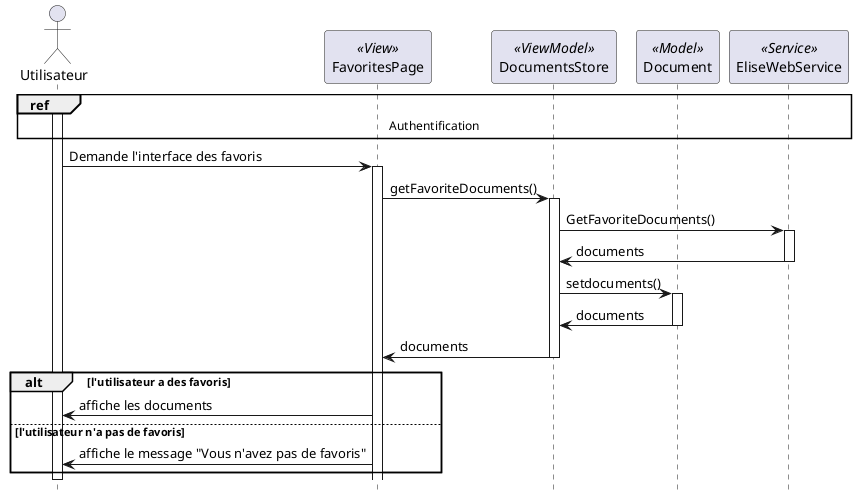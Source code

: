 @startuml sequence_favoris

hide footbox


actor "Utilisateur" as user
participant "FavoritesPage" as docView << View >>
participant "DocumentsStore" as documentVm << ViewModel >>
participant "Document" as documentM << Model >>
participant "EliseWebService" as ws << Service >>



ref over user, docView,docView,documentVm,documentM,ws : Authentification
activate user
user -> docView : Demande l'interface des favoris
activate docView
docView -> documentVm : getFavoriteDocuments()
activate documentVm
documentVm -> ws: GetFavoriteDocuments()
activate ws
ws -> documentVm: documents
deactivate ws
documentVm -> documentM: setdocuments()
activate documentM
documentM -> documentVm: documents
deactivate documentM
documentVm -> docView: documents
deactivate documentVm
alt l'utilisateur a des favoris
    docView -> user : affiche les documents
else l'utilisateur n'a pas de favoris
    docView -> user : affiche le message "Vous n'avez pas de favoris"
end
deactivate user